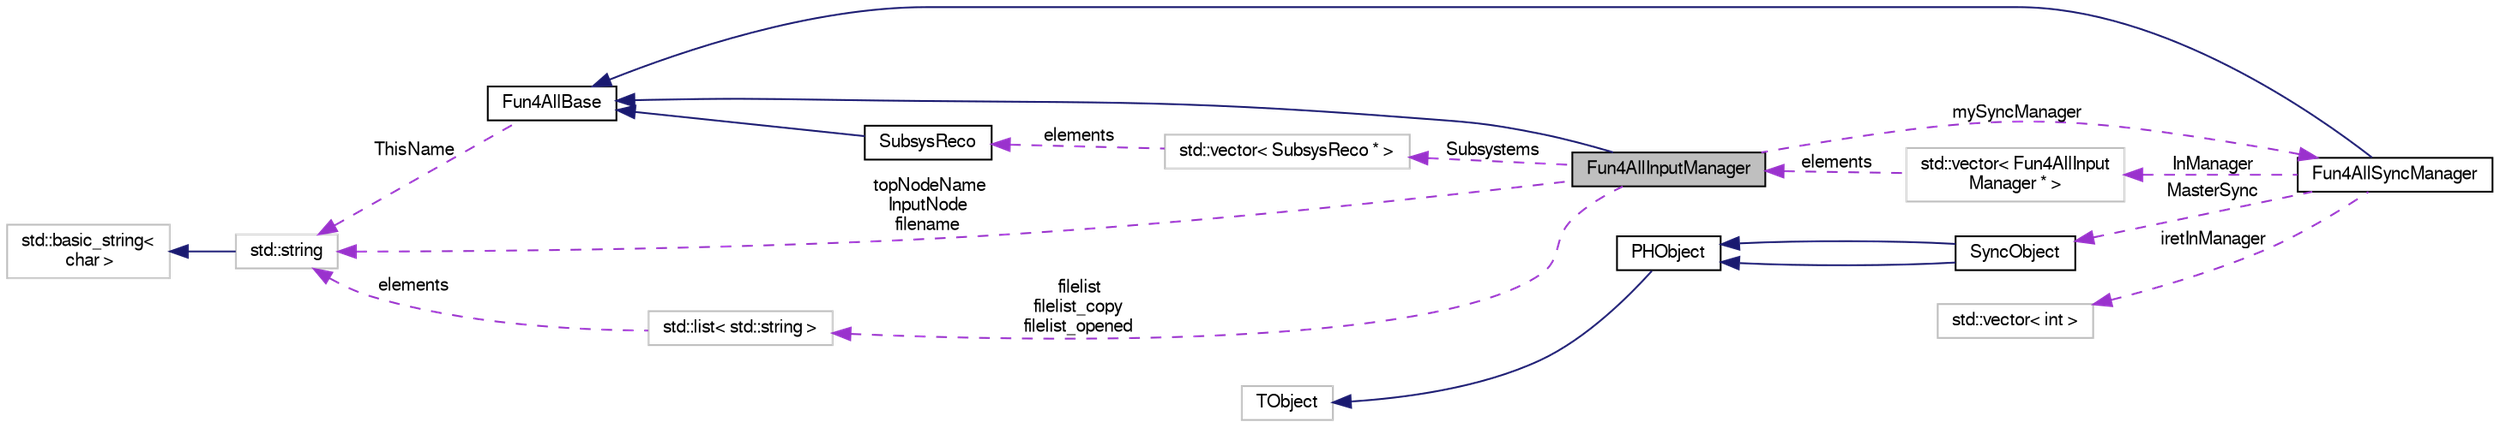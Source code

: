 digraph "Fun4AllInputManager"
{
  bgcolor="transparent";
  edge [fontname="FreeSans",fontsize="10",labelfontname="FreeSans",labelfontsize="10"];
  node [fontname="FreeSans",fontsize="10",shape=record];
  rankdir="LR";
  Node1 [label="Fun4AllInputManager",height=0.2,width=0.4,color="black", fillcolor="grey75", style="filled" fontcolor="black"];
  Node2 -> Node1 [dir="back",color="midnightblue",fontsize="10",style="solid",fontname="FreeSans"];
  Node2 [label="Fun4AllBase",height=0.2,width=0.4,color="black",URL="$d5/dec/classFun4AllBase.html"];
  Node3 -> Node2 [dir="back",color="darkorchid3",fontsize="10",style="dashed",label=" ThisName" ,fontname="FreeSans"];
  Node3 [label="std::string",height=0.2,width=0.4,color="grey75",tooltip="STL class. "];
  Node4 -> Node3 [dir="back",color="midnightblue",fontsize="10",style="solid",fontname="FreeSans"];
  Node4 [label="std::basic_string\<\l char \>",height=0.2,width=0.4,color="grey75",tooltip="STL class. "];
  Node5 -> Node1 [dir="back",color="darkorchid3",fontsize="10",style="dashed",label=" Subsystems" ,fontname="FreeSans"];
  Node5 [label="std::vector\< SubsysReco * \>",height=0.2,width=0.4,color="grey75"];
  Node6 -> Node5 [dir="back",color="darkorchid3",fontsize="10",style="dashed",label=" elements" ,fontname="FreeSans"];
  Node6 [label="SubsysReco",height=0.2,width=0.4,color="black",URL="$d0/d32/classSubsysReco.html"];
  Node2 -> Node6 [dir="back",color="midnightblue",fontsize="10",style="solid",fontname="FreeSans"];
  Node7 -> Node1 [dir="back",color="darkorchid3",fontsize="10",style="dashed",label=" mySyncManager" ,fontname="FreeSans"];
  Node7 [label="Fun4AllSyncManager",height=0.2,width=0.4,color="black",URL="$dd/ded/classFun4AllSyncManager.html"];
  Node2 -> Node7 [dir="back",color="midnightblue",fontsize="10",style="solid",fontname="FreeSans"];
  Node8 -> Node7 [dir="back",color="darkorchid3",fontsize="10",style="dashed",label=" InManager" ,fontname="FreeSans"];
  Node8 [label="std::vector\< Fun4AllInput\lManager * \>",height=0.2,width=0.4,color="grey75"];
  Node1 -> Node8 [dir="back",color="darkorchid3",fontsize="10",style="dashed",label=" elements" ,fontname="FreeSans"];
  Node9 -> Node7 [dir="back",color="darkorchid3",fontsize="10",style="dashed",label=" MasterSync" ,fontname="FreeSans"];
  Node9 [label="SyncObject",height=0.2,width=0.4,color="black",URL="$de/dbb/classSyncObject.html"];
  Node10 -> Node9 [dir="back",color="midnightblue",fontsize="10",style="solid",fontname="FreeSans"];
  Node10 [label="PHObject",height=0.2,width=0.4,color="black",URL="$d9/d24/classPHObject.html"];
  Node11 -> Node10 [dir="back",color="midnightblue",fontsize="10",style="solid",fontname="FreeSans"];
  Node11 [label="TObject",height=0.2,width=0.4,color="grey75"];
  Node10 -> Node9 [dir="back",color="midnightblue",fontsize="10",style="solid",fontname="FreeSans"];
  Node12 -> Node7 [dir="back",color="darkorchid3",fontsize="10",style="dashed",label=" iretInManager" ,fontname="FreeSans"];
  Node12 [label="std::vector\< int \>",height=0.2,width=0.4,color="grey75"];
  Node3 -> Node1 [dir="back",color="darkorchid3",fontsize="10",style="dashed",label=" topNodeName\nInputNode\nfilename" ,fontname="FreeSans"];
  Node13 -> Node1 [dir="back",color="darkorchid3",fontsize="10",style="dashed",label=" filelist\nfilelist_copy\nfilelist_opened" ,fontname="FreeSans"];
  Node13 [label="std::list\< std::string \>",height=0.2,width=0.4,color="grey75"];
  Node3 -> Node13 [dir="back",color="darkorchid3",fontsize="10",style="dashed",label=" elements" ,fontname="FreeSans"];
}
